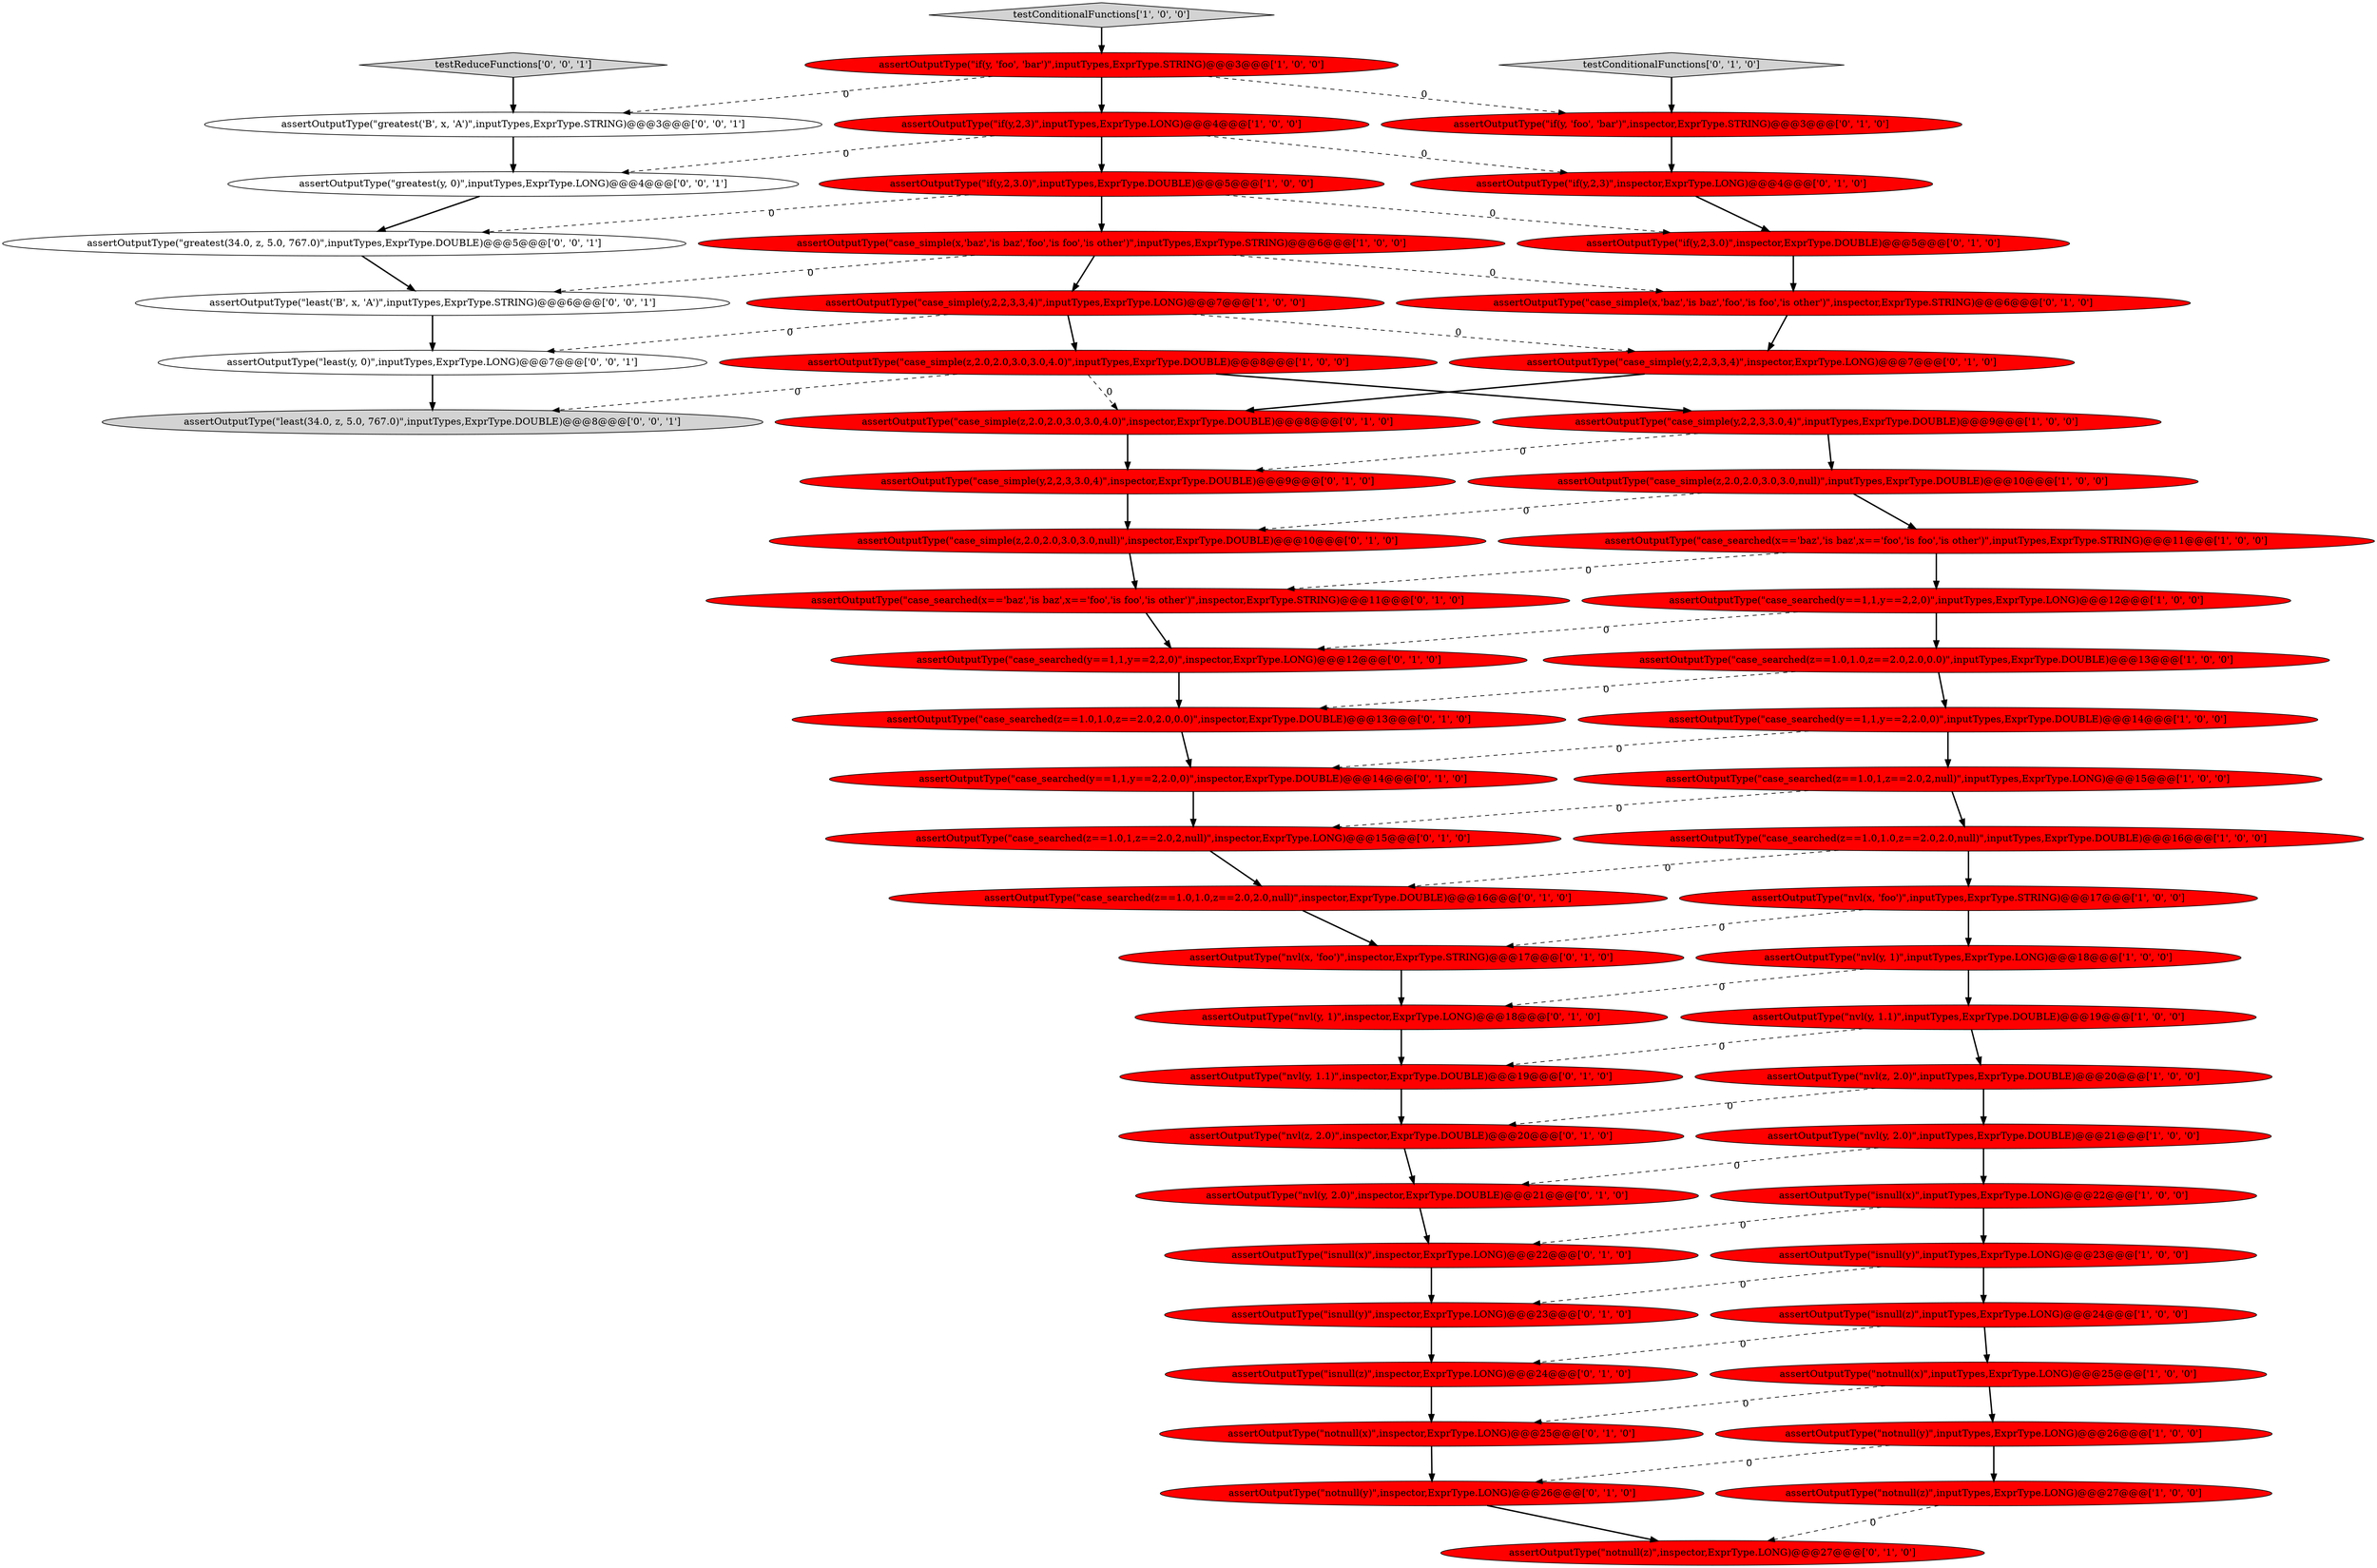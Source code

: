 digraph {
28 [style = filled, label = "assertOutputType(\"case_searched(y==1,1,y==2,2.0,0)\",inspector,ExprType.DOUBLE)@@@14@@@['0', '1', '0']", fillcolor = red, shape = ellipse image = "AAA1AAABBB2BBB"];
48 [style = filled, label = "assertOutputType(\"case_searched(z==1.0,1,z==2.0,2,null)\",inspector,ExprType.LONG)@@@15@@@['0', '1', '0']", fillcolor = red, shape = ellipse image = "AAA1AAABBB2BBB"];
7 [style = filled, label = "assertOutputType(\"nvl(z, 2.0)\",inputTypes,ExprType.DOUBLE)@@@20@@@['1', '0', '0']", fillcolor = red, shape = ellipse image = "AAA1AAABBB1BBB"];
3 [style = filled, label = "assertOutputType(\"case_searched(y==1,1,y==2,2.0,0)\",inputTypes,ExprType.DOUBLE)@@@14@@@['1', '0', '0']", fillcolor = red, shape = ellipse image = "AAA1AAABBB1BBB"];
16 [style = filled, label = "assertOutputType(\"if(y,2,3.0)\",inputTypes,ExprType.DOUBLE)@@@5@@@['1', '0', '0']", fillcolor = red, shape = ellipse image = "AAA1AAABBB1BBB"];
17 [style = filled, label = "assertOutputType(\"if(y, 'foo', 'bar')\",inputTypes,ExprType.STRING)@@@3@@@['1', '0', '0']", fillcolor = red, shape = ellipse image = "AAA1AAABBB1BBB"];
10 [style = filled, label = "assertOutputType(\"nvl(x, 'foo')\",inputTypes,ExprType.STRING)@@@17@@@['1', '0', '0']", fillcolor = red, shape = ellipse image = "AAA1AAABBB1BBB"];
32 [style = filled, label = "assertOutputType(\"case_searched(z==1.0,1.0,z==2.0,2.0,0.0)\",inspector,ExprType.DOUBLE)@@@13@@@['0', '1', '0']", fillcolor = red, shape = ellipse image = "AAA1AAABBB2BBB"];
18 [style = filled, label = "assertOutputType(\"case_searched(y==1,1,y==2,2,0)\",inputTypes,ExprType.LONG)@@@12@@@['1', '0', '0']", fillcolor = red, shape = ellipse image = "AAA1AAABBB1BBB"];
38 [style = filled, label = "assertOutputType(\"case_searched(x=='baz','is baz',x=='foo','is foo','is other')\",inspector,ExprType.STRING)@@@11@@@['0', '1', '0']", fillcolor = red, shape = ellipse image = "AAA1AAABBB2BBB"];
33 [style = filled, label = "assertOutputType(\"if(y, 'foo', 'bar')\",inspector,ExprType.STRING)@@@3@@@['0', '1', '0']", fillcolor = red, shape = ellipse image = "AAA1AAABBB2BBB"];
31 [style = filled, label = "assertOutputType(\"case_simple(z,2.0,2.0,3.0,3.0,null)\",inspector,ExprType.DOUBLE)@@@10@@@['0', '1', '0']", fillcolor = red, shape = ellipse image = "AAA1AAABBB2BBB"];
1 [style = filled, label = "assertOutputType(\"isnull(z)\",inputTypes,ExprType.LONG)@@@24@@@['1', '0', '0']", fillcolor = red, shape = ellipse image = "AAA1AAABBB1BBB"];
30 [style = filled, label = "assertOutputType(\"notnull(x)\",inspector,ExprType.LONG)@@@25@@@['0', '1', '0']", fillcolor = red, shape = ellipse image = "AAA1AAABBB2BBB"];
42 [style = filled, label = "assertOutputType(\"isnull(x)\",inspector,ExprType.LONG)@@@22@@@['0', '1', '0']", fillcolor = red, shape = ellipse image = "AAA1AAABBB2BBB"];
2 [style = filled, label = "assertOutputType(\"if(y,2,3)\",inputTypes,ExprType.LONG)@@@4@@@['1', '0', '0']", fillcolor = red, shape = ellipse image = "AAA1AAABBB1BBB"];
50 [style = filled, label = "assertOutputType(\"nvl(y, 1)\",inspector,ExprType.LONG)@@@18@@@['0', '1', '0']", fillcolor = red, shape = ellipse image = "AAA1AAABBB2BBB"];
52 [style = filled, label = "assertOutputType(\"greatest(y, 0)\",inputTypes,ExprType.LONG)@@@4@@@['0', '0', '1']", fillcolor = white, shape = ellipse image = "AAA0AAABBB3BBB"];
34 [style = filled, label = "assertOutputType(\"if(y,2,3.0)\",inspector,ExprType.DOUBLE)@@@5@@@['0', '1', '0']", fillcolor = red, shape = ellipse image = "AAA1AAABBB2BBB"];
36 [style = filled, label = "assertOutputType(\"case_searched(y==1,1,y==2,2,0)\",inspector,ExprType.LONG)@@@12@@@['0', '1', '0']", fillcolor = red, shape = ellipse image = "AAA1AAABBB2BBB"];
11 [style = filled, label = "assertOutputType(\"nvl(y, 1.1)\",inputTypes,ExprType.DOUBLE)@@@19@@@['1', '0', '0']", fillcolor = red, shape = ellipse image = "AAA1AAABBB1BBB"];
55 [style = filled, label = "assertOutputType(\"least(y, 0)\",inputTypes,ExprType.LONG)@@@7@@@['0', '0', '1']", fillcolor = white, shape = ellipse image = "AAA0AAABBB3BBB"];
56 [style = filled, label = "assertOutputType(\"least('B', x, 'A')\",inputTypes,ExprType.STRING)@@@6@@@['0', '0', '1']", fillcolor = white, shape = ellipse image = "AAA0AAABBB3BBB"];
20 [style = filled, label = "assertOutputType(\"case_simple(y,2,2,3,3.0,4)\",inputTypes,ExprType.DOUBLE)@@@9@@@['1', '0', '0']", fillcolor = red, shape = ellipse image = "AAA1AAABBB1BBB"];
15 [style = filled, label = "assertOutputType(\"case_simple(y,2,2,3,3,4)\",inputTypes,ExprType.LONG)@@@7@@@['1', '0', '0']", fillcolor = red, shape = ellipse image = "AAA1AAABBB1BBB"];
25 [style = filled, label = "assertOutputType(\"case_simple(z,2.0,2.0,3.0,3.0,4.0)\",inputTypes,ExprType.DOUBLE)@@@8@@@['1', '0', '0']", fillcolor = red, shape = ellipse image = "AAA1AAABBB1BBB"];
8 [style = filled, label = "assertOutputType(\"notnull(z)\",inputTypes,ExprType.LONG)@@@27@@@['1', '0', '0']", fillcolor = red, shape = ellipse image = "AAA1AAABBB1BBB"];
53 [style = filled, label = "assertOutputType(\"greatest(34.0, z, 5.0, 767.0)\",inputTypes,ExprType.DOUBLE)@@@5@@@['0', '0', '1']", fillcolor = white, shape = ellipse image = "AAA0AAABBB3BBB"];
58 [style = filled, label = "testReduceFunctions['0', '0', '1']", fillcolor = lightgray, shape = diamond image = "AAA0AAABBB3BBB"];
27 [style = filled, label = "assertOutputType(\"if(y,2,3)\",inspector,ExprType.LONG)@@@4@@@['0', '1', '0']", fillcolor = red, shape = ellipse image = "AAA1AAABBB2BBB"];
41 [style = filled, label = "assertOutputType(\"notnull(z)\",inspector,ExprType.LONG)@@@27@@@['0', '1', '0']", fillcolor = red, shape = ellipse image = "AAA1AAABBB2BBB"];
35 [style = filled, label = "assertOutputType(\"case_searched(z==1.0,1.0,z==2.0,2.0,null)\",inspector,ExprType.DOUBLE)@@@16@@@['0', '1', '0']", fillcolor = red, shape = ellipse image = "AAA1AAABBB2BBB"];
13 [style = filled, label = "assertOutputType(\"isnull(y)\",inputTypes,ExprType.LONG)@@@23@@@['1', '0', '0']", fillcolor = red, shape = ellipse image = "AAA1AAABBB1BBB"];
6 [style = filled, label = "testConditionalFunctions['1', '0', '0']", fillcolor = lightgray, shape = diamond image = "AAA0AAABBB1BBB"];
24 [style = filled, label = "assertOutputType(\"case_searched(z==1.0,1.0,z==2.0,2.0,0.0)\",inputTypes,ExprType.DOUBLE)@@@13@@@['1', '0', '0']", fillcolor = red, shape = ellipse image = "AAA1AAABBB1BBB"];
39 [style = filled, label = "assertOutputType(\"isnull(y)\",inspector,ExprType.LONG)@@@23@@@['0', '1', '0']", fillcolor = red, shape = ellipse image = "AAA1AAABBB2BBB"];
14 [style = filled, label = "assertOutputType(\"case_searched(x=='baz','is baz',x=='foo','is foo','is other')\",inputTypes,ExprType.STRING)@@@11@@@['1', '0', '0']", fillcolor = red, shape = ellipse image = "AAA1AAABBB1BBB"];
5 [style = filled, label = "assertOutputType(\"notnull(y)\",inputTypes,ExprType.LONG)@@@26@@@['1', '0', '0']", fillcolor = red, shape = ellipse image = "AAA1AAABBB1BBB"];
9 [style = filled, label = "assertOutputType(\"case_searched(z==1.0,1,z==2.0,2,null)\",inputTypes,ExprType.LONG)@@@15@@@['1', '0', '0']", fillcolor = red, shape = ellipse image = "AAA1AAABBB1BBB"];
26 [style = filled, label = "assertOutputType(\"case_simple(z,2.0,2.0,3.0,3.0,4.0)\",inspector,ExprType.DOUBLE)@@@8@@@['0', '1', '0']", fillcolor = red, shape = ellipse image = "AAA1AAABBB2BBB"];
49 [style = filled, label = "assertOutputType(\"nvl(z, 2.0)\",inspector,ExprType.DOUBLE)@@@20@@@['0', '1', '0']", fillcolor = red, shape = ellipse image = "AAA1AAABBB2BBB"];
43 [style = filled, label = "testConditionalFunctions['0', '1', '0']", fillcolor = lightgray, shape = diamond image = "AAA0AAABBB2BBB"];
21 [style = filled, label = "assertOutputType(\"case_simple(x,'baz','is baz','foo','is foo','is other')\",inputTypes,ExprType.STRING)@@@6@@@['1', '0', '0']", fillcolor = red, shape = ellipse image = "AAA1AAABBB1BBB"];
37 [style = filled, label = "assertOutputType(\"nvl(x, 'foo')\",inspector,ExprType.STRING)@@@17@@@['0', '1', '0']", fillcolor = red, shape = ellipse image = "AAA1AAABBB2BBB"];
0 [style = filled, label = "assertOutputType(\"case_searched(z==1.0,1.0,z==2.0,2.0,null)\",inputTypes,ExprType.DOUBLE)@@@16@@@['1', '0', '0']", fillcolor = red, shape = ellipse image = "AAA1AAABBB1BBB"];
57 [style = filled, label = "assertOutputType(\"greatest('B', x, 'A')\",inputTypes,ExprType.STRING)@@@3@@@['0', '0', '1']", fillcolor = white, shape = ellipse image = "AAA0AAABBB3BBB"];
23 [style = filled, label = "assertOutputType(\"notnull(x)\",inputTypes,ExprType.LONG)@@@25@@@['1', '0', '0']", fillcolor = red, shape = ellipse image = "AAA1AAABBB1BBB"];
4 [style = filled, label = "assertOutputType(\"nvl(y, 1)\",inputTypes,ExprType.LONG)@@@18@@@['1', '0', '0']", fillcolor = red, shape = ellipse image = "AAA1AAABBB1BBB"];
44 [style = filled, label = "assertOutputType(\"case_simple(y,2,2,3,3,4)\",inspector,ExprType.LONG)@@@7@@@['0', '1', '0']", fillcolor = red, shape = ellipse image = "AAA1AAABBB2BBB"];
54 [style = filled, label = "assertOutputType(\"least(34.0, z, 5.0, 767.0)\",inputTypes,ExprType.DOUBLE)@@@8@@@['0', '0', '1']", fillcolor = lightgray, shape = ellipse image = "AAA0AAABBB3BBB"];
29 [style = filled, label = "assertOutputType(\"case_simple(x,'baz','is baz','foo','is foo','is other')\",inspector,ExprType.STRING)@@@6@@@['0', '1', '0']", fillcolor = red, shape = ellipse image = "AAA1AAABBB2BBB"];
22 [style = filled, label = "assertOutputType(\"case_simple(z,2.0,2.0,3.0,3.0,null)\",inputTypes,ExprType.DOUBLE)@@@10@@@['1', '0', '0']", fillcolor = red, shape = ellipse image = "AAA1AAABBB1BBB"];
40 [style = filled, label = "assertOutputType(\"case_simple(y,2,2,3,3.0,4)\",inspector,ExprType.DOUBLE)@@@9@@@['0', '1', '0']", fillcolor = red, shape = ellipse image = "AAA1AAABBB2BBB"];
51 [style = filled, label = "assertOutputType(\"nvl(y, 1.1)\",inspector,ExprType.DOUBLE)@@@19@@@['0', '1', '0']", fillcolor = red, shape = ellipse image = "AAA1AAABBB2BBB"];
19 [style = filled, label = "assertOutputType(\"isnull(x)\",inputTypes,ExprType.LONG)@@@22@@@['1', '0', '0']", fillcolor = red, shape = ellipse image = "AAA1AAABBB1BBB"];
45 [style = filled, label = "assertOutputType(\"isnull(z)\",inspector,ExprType.LONG)@@@24@@@['0', '1', '0']", fillcolor = red, shape = ellipse image = "AAA1AAABBB2BBB"];
12 [style = filled, label = "assertOutputType(\"nvl(y, 2.0)\",inputTypes,ExprType.DOUBLE)@@@21@@@['1', '0', '0']", fillcolor = red, shape = ellipse image = "AAA1AAABBB1BBB"];
46 [style = filled, label = "assertOutputType(\"notnull(y)\",inspector,ExprType.LONG)@@@26@@@['0', '1', '0']", fillcolor = red, shape = ellipse image = "AAA1AAABBB2BBB"];
47 [style = filled, label = "assertOutputType(\"nvl(y, 2.0)\",inspector,ExprType.DOUBLE)@@@21@@@['0', '1', '0']", fillcolor = red, shape = ellipse image = "AAA1AAABBB2BBB"];
20->40 [style = dashed, label="0"];
15->25 [style = bold, label=""];
21->15 [style = bold, label=""];
7->49 [style = dashed, label="0"];
26->40 [style = bold, label=""];
48->35 [style = bold, label=""];
45->30 [style = bold, label=""];
1->45 [style = dashed, label="0"];
13->1 [style = bold, label=""];
1->23 [style = bold, label=""];
5->46 [style = dashed, label="0"];
35->37 [style = bold, label=""];
30->46 [style = bold, label=""];
29->44 [style = bold, label=""];
40->31 [style = bold, label=""];
21->29 [style = dashed, label="0"];
2->16 [style = bold, label=""];
2->27 [style = dashed, label="0"];
39->45 [style = bold, label=""];
33->27 [style = bold, label=""];
46->41 [style = bold, label=""];
24->32 [style = dashed, label="0"];
16->34 [style = dashed, label="0"];
9->48 [style = dashed, label="0"];
19->13 [style = bold, label=""];
17->2 [style = bold, label=""];
4->50 [style = dashed, label="0"];
12->47 [style = dashed, label="0"];
43->33 [style = bold, label=""];
14->18 [style = bold, label=""];
53->56 [style = bold, label=""];
21->56 [style = dashed, label="0"];
0->35 [style = dashed, label="0"];
22->14 [style = bold, label=""];
24->3 [style = bold, label=""];
22->31 [style = dashed, label="0"];
11->51 [style = dashed, label="0"];
6->17 [style = bold, label=""];
34->29 [style = bold, label=""];
18->24 [style = bold, label=""];
3->28 [style = dashed, label="0"];
23->5 [style = bold, label=""];
47->42 [style = bold, label=""];
25->26 [style = dashed, label="0"];
42->39 [style = bold, label=""];
58->57 [style = bold, label=""];
17->33 [style = dashed, label="0"];
31->38 [style = bold, label=""];
8->41 [style = dashed, label="0"];
16->53 [style = dashed, label="0"];
3->9 [style = bold, label=""];
13->39 [style = dashed, label="0"];
25->20 [style = bold, label=""];
27->34 [style = bold, label=""];
18->36 [style = dashed, label="0"];
14->38 [style = dashed, label="0"];
19->42 [style = dashed, label="0"];
5->8 [style = bold, label=""];
9->0 [style = bold, label=""];
52->53 [style = bold, label=""];
25->54 [style = dashed, label="0"];
7->12 [style = bold, label=""];
36->32 [style = bold, label=""];
38->36 [style = bold, label=""];
15->44 [style = dashed, label="0"];
51->49 [style = bold, label=""];
2->52 [style = dashed, label="0"];
20->22 [style = bold, label=""];
49->47 [style = bold, label=""];
17->57 [style = dashed, label="0"];
57->52 [style = bold, label=""];
0->10 [style = bold, label=""];
15->55 [style = dashed, label="0"];
44->26 [style = bold, label=""];
16->21 [style = bold, label=""];
50->51 [style = bold, label=""];
23->30 [style = dashed, label="0"];
10->4 [style = bold, label=""];
28->48 [style = bold, label=""];
10->37 [style = dashed, label="0"];
55->54 [style = bold, label=""];
12->19 [style = bold, label=""];
4->11 [style = bold, label=""];
32->28 [style = bold, label=""];
11->7 [style = bold, label=""];
37->50 [style = bold, label=""];
56->55 [style = bold, label=""];
}
